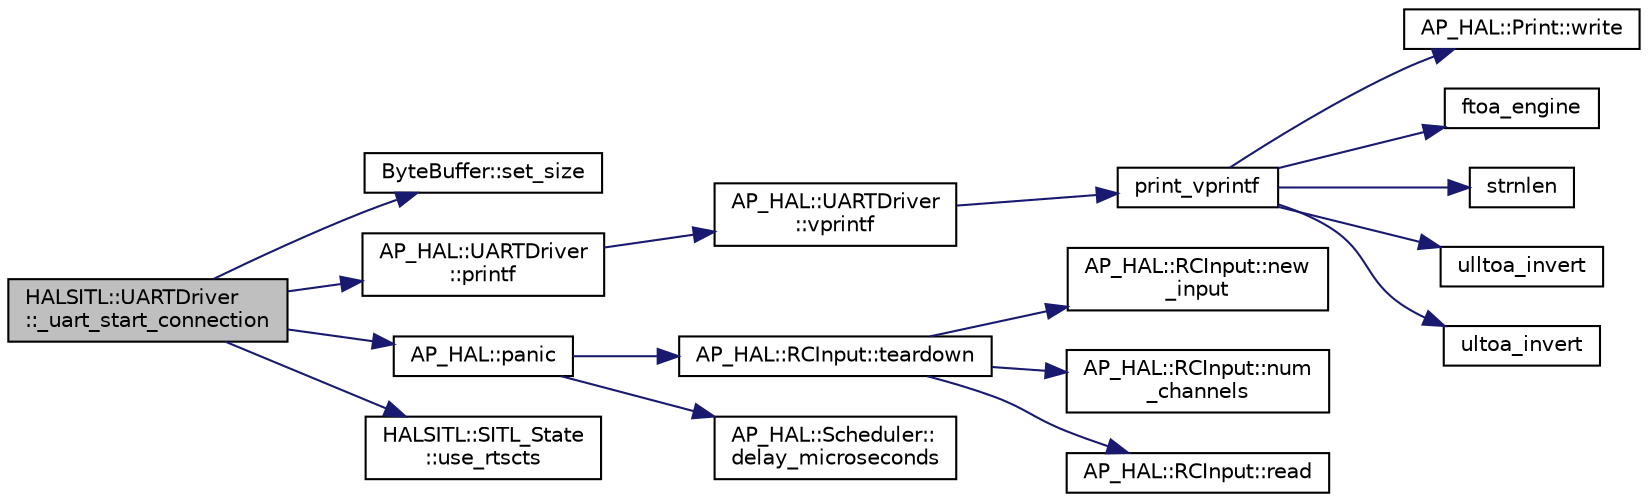 digraph "HALSITL::UARTDriver::_uart_start_connection"
{
 // INTERACTIVE_SVG=YES
  edge [fontname="Helvetica",fontsize="10",labelfontname="Helvetica",labelfontsize="10"];
  node [fontname="Helvetica",fontsize="10",shape=record];
  rankdir="LR";
  Node1 [label="HALSITL::UARTDriver\l::_uart_start_connection",height=0.2,width=0.4,color="black", fillcolor="grey75", style="filled", fontcolor="black"];
  Node1 -> Node2 [color="midnightblue",fontsize="10",style="solid",fontname="Helvetica"];
  Node2 [label="ByteBuffer::set_size",height=0.2,width=0.4,color="black", fillcolor="white", style="filled",URL="$classByteBuffer.html#a4279e626cb21779cc92f7cf63b9cb3f7"];
  Node1 -> Node3 [color="midnightblue",fontsize="10",style="solid",fontname="Helvetica"];
  Node3 [label="AP_HAL::UARTDriver\l::printf",height=0.2,width=0.4,color="black", fillcolor="white", style="filled",URL="$classAP__HAL_1_1UARTDriver.html#a6ceedc792594e59fc7d80b39a435f027"];
  Node3 -> Node4 [color="midnightblue",fontsize="10",style="solid",fontname="Helvetica"];
  Node4 [label="AP_HAL::UARTDriver\l::vprintf",height=0.2,width=0.4,color="black", fillcolor="white", style="filled",URL="$classAP__HAL_1_1UARTDriver.html#aa8abfb6d6641299472c29ac1edde559f"];
  Node4 -> Node5 [color="midnightblue",fontsize="10",style="solid",fontname="Helvetica"];
  Node5 [label="print_vprintf",height=0.2,width=0.4,color="black", fillcolor="white", style="filled",URL="$print__vprintf_8cpp.html#a1534eaeab54696df96975b56d9f49212"];
  Node5 -> Node6 [color="midnightblue",fontsize="10",style="solid",fontname="Helvetica"];
  Node6 [label="AP_HAL::Print::write",height=0.2,width=0.4,color="black", fillcolor="white", style="filled",URL="$classAP__HAL_1_1Print.html#acc65391952a43334f8f5c9bef341f501"];
  Node5 -> Node7 [color="midnightblue",fontsize="10",style="solid",fontname="Helvetica"];
  Node7 [label="ftoa_engine",height=0.2,width=0.4,color="black", fillcolor="white", style="filled",URL="$ftoa__engine_8cpp.html#a1c28234da8f20b43c85890d4bb452947"];
  Node5 -> Node8 [color="midnightblue",fontsize="10",style="solid",fontname="Helvetica"];
  Node8 [label="strnlen",height=0.2,width=0.4,color="black", fillcolor="white", style="filled",URL="$replace_8cpp.html#a880bcc7b85a09e6254691bebd5344b51"];
  Node5 -> Node9 [color="midnightblue",fontsize="10",style="solid",fontname="Helvetica"];
  Node9 [label="ulltoa_invert",height=0.2,width=0.4,color="black", fillcolor="white", style="filled",URL="$utoa__invert_8cpp.html#a34926f552460b47c414ec4d83b32815c"];
  Node5 -> Node10 [color="midnightblue",fontsize="10",style="solid",fontname="Helvetica"];
  Node10 [label="ultoa_invert",height=0.2,width=0.4,color="black", fillcolor="white", style="filled",URL="$utoa__invert_8cpp.html#a5d99bba8e697c1e11da489d88fca8559"];
  Node1 -> Node11 [color="midnightblue",fontsize="10",style="solid",fontname="Helvetica"];
  Node11 [label="AP_HAL::panic",height=0.2,width=0.4,color="black", fillcolor="white", style="filled",URL="$namespaceAP__HAL.html#a71832f03d849a0c088f04fc98d3c8143"];
  Node11 -> Node12 [color="midnightblue",fontsize="10",style="solid",fontname="Helvetica"];
  Node12 [label="AP_HAL::RCInput::teardown",height=0.2,width=0.4,color="black", fillcolor="white", style="filled",URL="$classAP__HAL_1_1RCInput.html#a2bea13d38f2b9ae8bf5193a3a69f0a31"];
  Node12 -> Node13 [color="midnightblue",fontsize="10",style="solid",fontname="Helvetica"];
  Node13 [label="AP_HAL::RCInput::new\l_input",height=0.2,width=0.4,color="black", fillcolor="white", style="filled",URL="$classAP__HAL_1_1RCInput.html#aee1fade33080edef83dd7db0fad0f7da"];
  Node12 -> Node14 [color="midnightblue",fontsize="10",style="solid",fontname="Helvetica"];
  Node14 [label="AP_HAL::RCInput::num\l_channels",height=0.2,width=0.4,color="black", fillcolor="white", style="filled",URL="$classAP__HAL_1_1RCInput.html#ae55f959c6115c1f41783af3a2b6c4fcd"];
  Node12 -> Node15 [color="midnightblue",fontsize="10",style="solid",fontname="Helvetica"];
  Node15 [label="AP_HAL::RCInput::read",height=0.2,width=0.4,color="black", fillcolor="white", style="filled",URL="$classAP__HAL_1_1RCInput.html#a078fd7e6d2e6a899009ec674a8e03498"];
  Node11 -> Node16 [color="midnightblue",fontsize="10",style="solid",fontname="Helvetica"];
  Node16 [label="AP_HAL::Scheduler::\ldelay_microseconds",height=0.2,width=0.4,color="black", fillcolor="white", style="filled",URL="$classAP__HAL_1_1Scheduler.html#a78c4f1b1f192ac1c99544b6cc8f099b0"];
  Node1 -> Node17 [color="midnightblue",fontsize="10",style="solid",fontname="Helvetica"];
  Node17 [label="HALSITL::SITL_State\l::use_rtscts",height=0.2,width=0.4,color="black", fillcolor="white", style="filled",URL="$classHALSITL_1_1SITL__State.html#a57a92ce02d9c9b82cb12bf78572dfbfa"];
}
